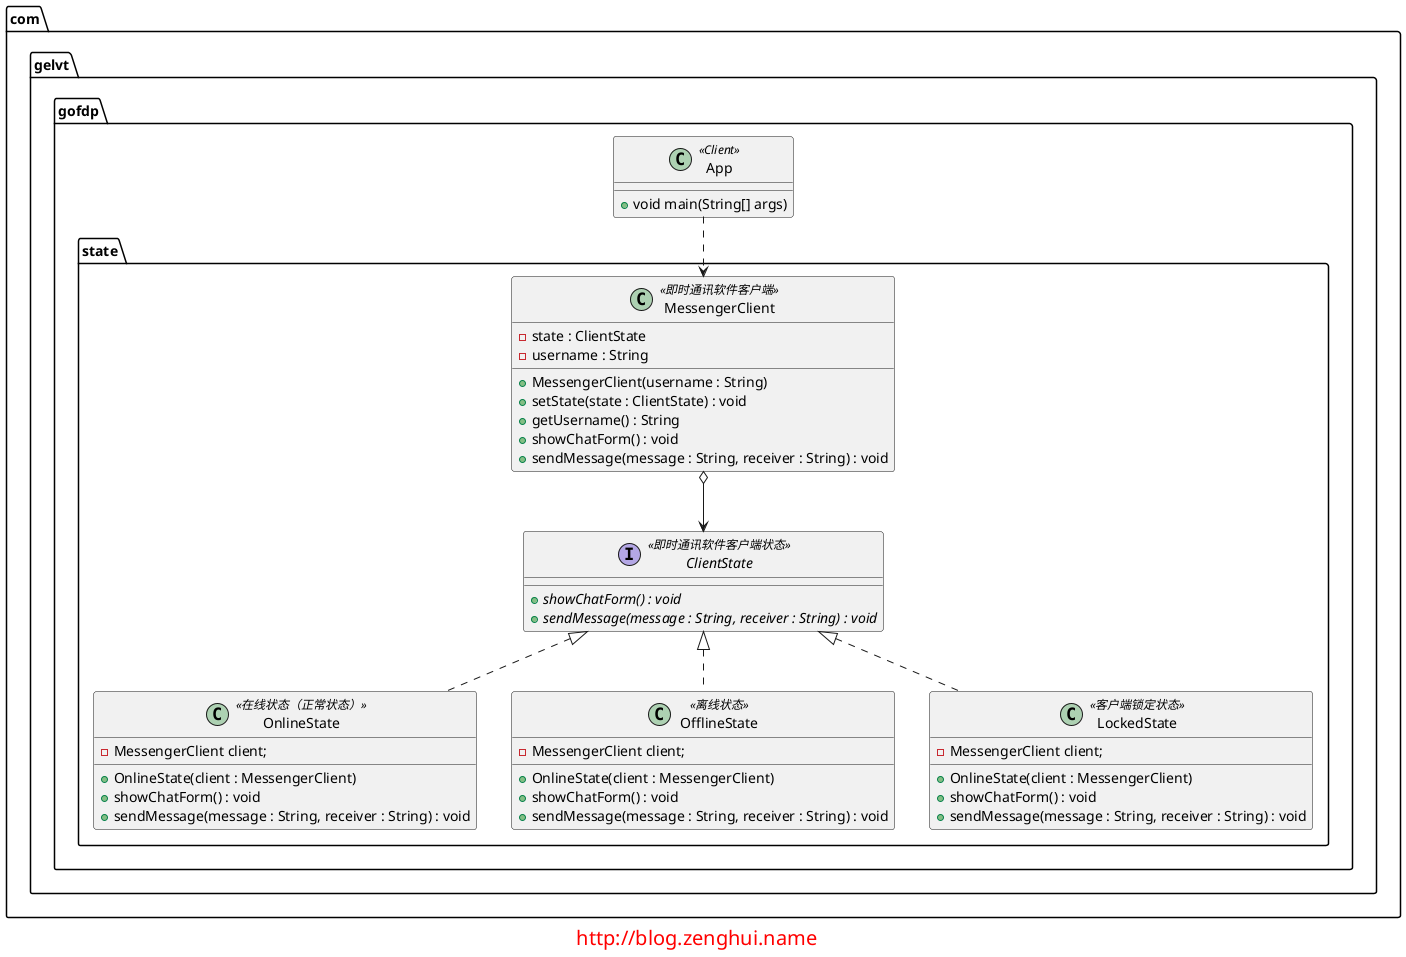 @startuml

package com.gelvt.gofdp.state{

    interface ClientState<<即时通讯软件客户端状态>> {
        + {abstract} showChatForm() : void
        + {abstract} sendMessage(message : String, receiver : String) : void
    }

    class MessengerClient <<即时通讯软件客户端>> {
        - state : ClientState
        - username : String
        + MessengerClient(username : String)
        + setState(state : ClientState) : void
        + getUsername() : String
        + showChatForm() : void
        + sendMessage(message : String, receiver : String) : void
    }

    class OnlineState <<在线状态（正常状态）>> {
        - MessengerClient client;
        + OnlineState(client : MessengerClient)
        + showChatForm() : void
        + sendMessage(message : String, receiver : String) : void
    }

    class OfflineState <<离线状态>> {
        - MessengerClient client;
        + OnlineState(client : MessengerClient)
        + showChatForm() : void
        + sendMessage(message : String, receiver : String) : void
    }

    class LockedState <<客户端锁定状态>> {
        - MessengerClient client;
        + OnlineState(client : MessengerClient)
        + showChatForm() : void
        + sendMessage(message : String, receiver : String) : void
    }

    MessengerClient o--> ClientState
    ClientState <|.. OnlineState
    ClientState <|.. OfflineState
    ClientState <|.. LockedState

}

package com.gelvt.gofdp{
    class App <<Client>>{
        + void main(String[] args)
    }
}

App ..> MessengerClient


footer
<font size="20" color="red">http://blog.zenghui.name</font>
endfooter

@enduml